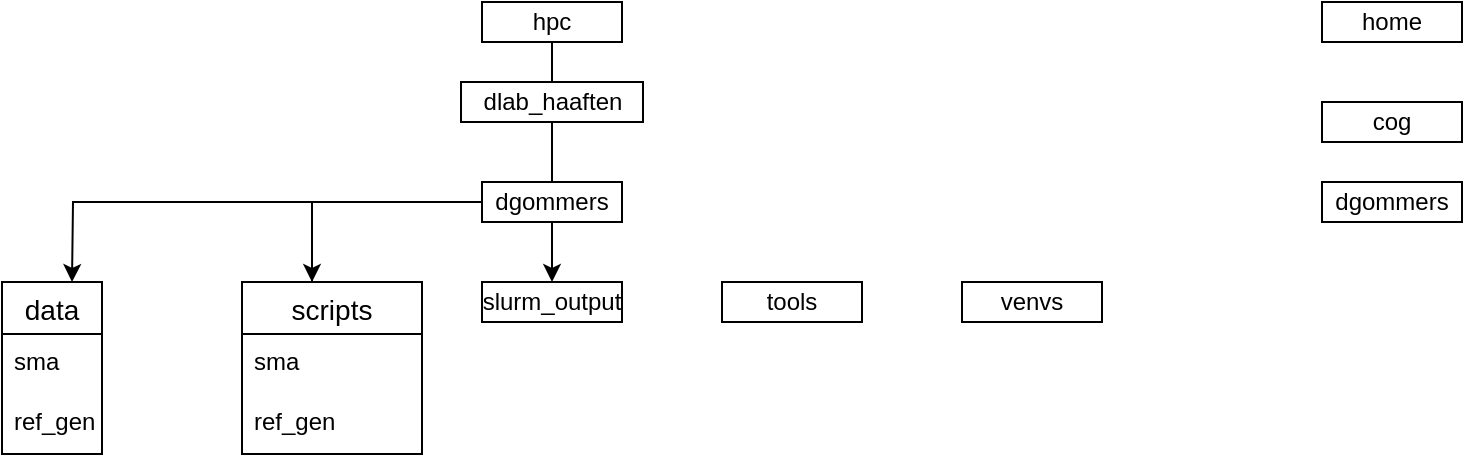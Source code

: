 <mxfile version="21.2.3" type="github">
  <diagram name="Page-1" id="2RN9GVZIJu_H9zIjPr35">
    <mxGraphModel dx="574" dy="331" grid="1" gridSize="10" guides="1" tooltips="1" connect="1" arrows="1" fold="1" page="1" pageScale="1" pageWidth="850" pageHeight="1100" math="0" shadow="0">
      <root>
        <mxCell id="0" />
        <mxCell id="1" parent="0" />
        <mxCell id="fIy3n7BWc7NVGxejBwDn-1" value="hpc" style="html=1;whiteSpace=wrap;" vertex="1" parent="1">
          <mxGeometry x="290" y="30" width="70" height="20" as="geometry" />
        </mxCell>
        <mxCell id="fIy3n7BWc7NVGxejBwDn-3" value="dlab_haaften" style="html=1;whiteSpace=wrap;" vertex="1" parent="1">
          <mxGeometry x="279.5" y="70" width="91" height="20" as="geometry" />
        </mxCell>
        <mxCell id="fIy3n7BWc7NVGxejBwDn-19" style="edgeStyle=orthogonalEdgeStyle;rounded=0;orthogonalLoop=1;jettySize=auto;html=1;exitX=0;exitY=0.5;exitDx=0;exitDy=0;entryX=0.5;entryY=0;entryDx=0;entryDy=0;" edge="1" parent="1" source="fIy3n7BWc7NVGxejBwDn-5">
          <mxGeometry relative="1" as="geometry">
            <mxPoint x="85" y="170" as="targetPoint" />
          </mxGeometry>
        </mxCell>
        <mxCell id="fIy3n7BWc7NVGxejBwDn-5" value="dgommers" style="html=1;whiteSpace=wrap;" vertex="1" parent="1">
          <mxGeometry x="290" y="120" width="70" height="20" as="geometry" />
        </mxCell>
        <mxCell id="fIy3n7BWc7NVGxejBwDn-7" value="venvs" style="html=1;whiteSpace=wrap;" vertex="1" parent="1">
          <mxGeometry x="530" y="170" width="70" height="20" as="geometry" />
        </mxCell>
        <mxCell id="fIy3n7BWc7NVGxejBwDn-8" value="tools" style="html=1;whiteSpace=wrap;" vertex="1" parent="1">
          <mxGeometry x="410" y="170" width="70" height="20" as="geometry" />
        </mxCell>
        <mxCell id="fIy3n7BWc7NVGxejBwDn-9" value="slurm_output" style="html=1;whiteSpace=wrap;" vertex="1" parent="1">
          <mxGeometry x="290" y="170" width="70" height="20" as="geometry" />
        </mxCell>
        <mxCell id="fIy3n7BWc7NVGxejBwDn-12" value="home" style="html=1;whiteSpace=wrap;" vertex="1" parent="1">
          <mxGeometry x="710" y="30" width="70" height="20" as="geometry" />
        </mxCell>
        <mxCell id="fIy3n7BWc7NVGxejBwDn-13" value="dgommers" style="html=1;whiteSpace=wrap;" vertex="1" parent="1">
          <mxGeometry x="710" y="120" width="70" height="20" as="geometry" />
        </mxCell>
        <mxCell id="fIy3n7BWc7NVGxejBwDn-14" value="cog" style="html=1;whiteSpace=wrap;" vertex="1" parent="1">
          <mxGeometry x="710" y="80" width="70" height="20" as="geometry" />
        </mxCell>
        <mxCell id="fIy3n7BWc7NVGxejBwDn-15" value="" style="endArrow=none;html=1;rounded=0;entryX=0.5;entryY=1;entryDx=0;entryDy=0;exitX=0.5;exitY=0;exitDx=0;exitDy=0;" edge="1" parent="1" source="fIy3n7BWc7NVGxejBwDn-3" target="fIy3n7BWc7NVGxejBwDn-1">
          <mxGeometry width="50" height="50" relative="1" as="geometry">
            <mxPoint x="190" y="100" as="sourcePoint" />
            <mxPoint x="240" y="50" as="targetPoint" />
          </mxGeometry>
        </mxCell>
        <mxCell id="fIy3n7BWc7NVGxejBwDn-16" value="" style="endArrow=none;html=1;rounded=0;entryX=0.5;entryY=1;entryDx=0;entryDy=0;exitX=0.5;exitY=0;exitDx=0;exitDy=0;" edge="1" parent="1" source="fIy3n7BWc7NVGxejBwDn-5" target="fIy3n7BWc7NVGxejBwDn-3">
          <mxGeometry width="50" height="50" relative="1" as="geometry">
            <mxPoint x="335" y="80" as="sourcePoint" />
            <mxPoint x="335" y="60" as="targetPoint" />
          </mxGeometry>
        </mxCell>
        <mxCell id="fIy3n7BWc7NVGxejBwDn-18" value="" style="endArrow=none;html=1;rounded=0;exitX=0.5;exitY=0;exitDx=0;exitDy=0;" edge="1" parent="1">
          <mxGeometry width="50" height="50" relative="1" as="geometry">
            <mxPoint x="205" y="170" as="sourcePoint" />
            <mxPoint x="205" y="130" as="targetPoint" />
          </mxGeometry>
        </mxCell>
        <mxCell id="fIy3n7BWc7NVGxejBwDn-20" value="" style="endArrow=classic;html=1;rounded=0;entryX=0.5;entryY=0;entryDx=0;entryDy=0;" edge="1" parent="1">
          <mxGeometry width="50" height="50" relative="1" as="geometry">
            <mxPoint x="205" y="130" as="sourcePoint" />
            <mxPoint x="205" y="170" as="targetPoint" />
          </mxGeometry>
        </mxCell>
        <mxCell id="fIy3n7BWc7NVGxejBwDn-21" value="" style="endArrow=classic;html=1;rounded=0;entryX=0.5;entryY=0;entryDx=0;entryDy=0;exitX=0.5;exitY=1;exitDx=0;exitDy=0;" edge="1" parent="1" source="fIy3n7BWc7NVGxejBwDn-5" target="fIy3n7BWc7NVGxejBwDn-9">
          <mxGeometry width="50" height="50" relative="1" as="geometry">
            <mxPoint x="250" y="190" as="sourcePoint" />
            <mxPoint x="300" y="140" as="targetPoint" />
          </mxGeometry>
        </mxCell>
        <mxCell id="fIy3n7BWc7NVGxejBwDn-22" value="data" style="swimlane;fontStyle=0;childLayout=stackLayout;horizontal=1;startSize=26;horizontalStack=0;resizeParent=1;resizeParentMax=0;resizeLast=0;collapsible=1;marginBottom=0;align=center;fontSize=14;" vertex="1" parent="1">
          <mxGeometry x="50.0" y="170" width="50" height="86" as="geometry">
            <mxRectangle x="50.0" y="170" width="70" height="30" as="alternateBounds" />
          </mxGeometry>
        </mxCell>
        <mxCell id="fIy3n7BWc7NVGxejBwDn-23" value="sma" style="text;strokeColor=none;fillColor=none;spacingLeft=4;spacingRight=4;overflow=hidden;rotatable=0;points=[[0,0.5],[1,0.5]];portConstraint=eastwest;fontSize=12;whiteSpace=wrap;html=1;" vertex="1" parent="fIy3n7BWc7NVGxejBwDn-22">
          <mxGeometry y="26" width="50" height="30" as="geometry" />
        </mxCell>
        <mxCell id="fIy3n7BWc7NVGxejBwDn-24" value="ref_gen" style="text;strokeColor=none;fillColor=none;spacingLeft=4;spacingRight=4;overflow=hidden;rotatable=0;points=[[0,0.5],[1,0.5]];portConstraint=eastwest;fontSize=12;whiteSpace=wrap;html=1;" vertex="1" parent="fIy3n7BWc7NVGxejBwDn-22">
          <mxGeometry y="56" width="50" height="30" as="geometry" />
        </mxCell>
        <mxCell id="fIy3n7BWc7NVGxejBwDn-27" style="edgeStyle=orthogonalEdgeStyle;rounded=0;orthogonalLoop=1;jettySize=auto;html=1;exitX=1;exitY=0.5;exitDx=0;exitDy=0;" edge="1" parent="fIy3n7BWc7NVGxejBwDn-22" source="fIy3n7BWc7NVGxejBwDn-24" target="fIy3n7BWc7NVGxejBwDn-24">
          <mxGeometry relative="1" as="geometry" />
        </mxCell>
        <mxCell id="fIy3n7BWc7NVGxejBwDn-28" value="scripts" style="swimlane;fontStyle=0;childLayout=stackLayout;horizontal=1;startSize=26;horizontalStack=0;resizeParent=1;resizeParentMax=0;resizeLast=0;collapsible=1;marginBottom=0;align=center;fontSize=14;" vertex="1" parent="1">
          <mxGeometry x="170" y="170" width="90" height="86" as="geometry">
            <mxRectangle x="170" y="170" width="70" height="30" as="alternateBounds" />
          </mxGeometry>
        </mxCell>
        <mxCell id="fIy3n7BWc7NVGxejBwDn-29" value="sma" style="text;strokeColor=none;fillColor=none;spacingLeft=4;spacingRight=4;overflow=hidden;rotatable=0;points=[[0,0.5],[1,0.5]];portConstraint=eastwest;fontSize=12;whiteSpace=wrap;html=1;" vertex="1" parent="fIy3n7BWc7NVGxejBwDn-28">
          <mxGeometry y="26" width="90" height="30" as="geometry" />
        </mxCell>
        <mxCell id="fIy3n7BWc7NVGxejBwDn-30" value="ref_gen" style="text;strokeColor=none;fillColor=none;spacingLeft=4;spacingRight=4;overflow=hidden;rotatable=0;points=[[0,0.5],[1,0.5]];portConstraint=eastwest;fontSize=12;whiteSpace=wrap;html=1;" vertex="1" parent="fIy3n7BWc7NVGxejBwDn-28">
          <mxGeometry y="56" width="90" height="30" as="geometry" />
        </mxCell>
        <mxCell id="fIy3n7BWc7NVGxejBwDn-31" style="edgeStyle=orthogonalEdgeStyle;rounded=0;orthogonalLoop=1;jettySize=auto;html=1;exitX=1;exitY=0.5;exitDx=0;exitDy=0;" edge="1" parent="fIy3n7BWc7NVGxejBwDn-28" source="fIy3n7BWc7NVGxejBwDn-30" target="fIy3n7BWc7NVGxejBwDn-30">
          <mxGeometry relative="1" as="geometry" />
        </mxCell>
      </root>
    </mxGraphModel>
  </diagram>
</mxfile>
